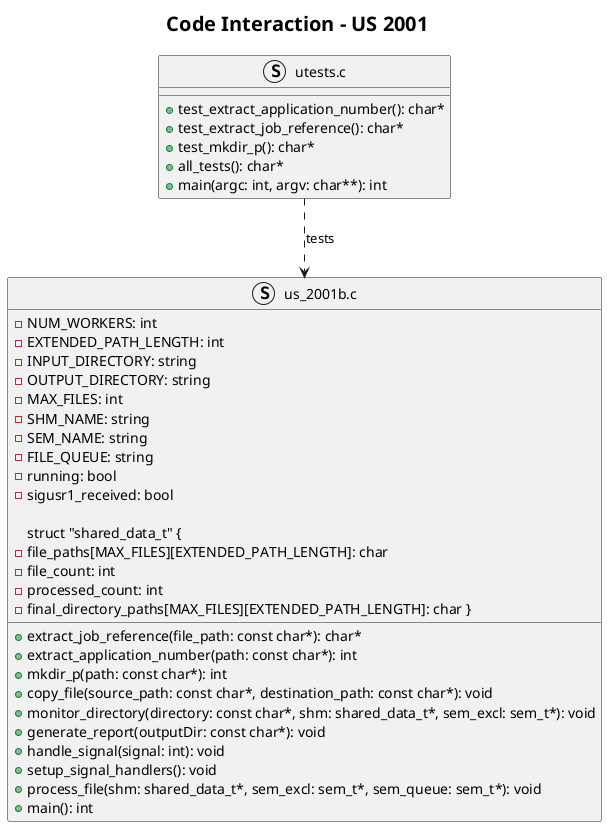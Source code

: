 @startuml

title <size:20>Code Interaction - US 2001</size>

struct "us_2001b.c" as ApplicationFileBot {
    - NUM_WORKERS: int
    - EXTENDED_PATH_LENGTH: int
    - INPUT_DIRECTORY: string
    - OUTPUT_DIRECTORY: string
    - MAX_FILES: int
    - SHM_NAME: string
    - SEM_NAME: string
    - FILE_QUEUE: string
    - running: bool
    - sigusr1_received: bool

    struct "shared_data_t" {
    - file_paths[MAX_FILES][EXTENDED_PATH_LENGTH]: char
    - file_count: int
    - processed_count: int
    - final_directory_paths[MAX_FILES][EXTENDED_PATH_LENGTH]: char }




    + extract_job_reference(file_path: const char*): char*
    + extract_application_number(path: const char*): int
    + mkdir_p(path: const char*): int
    + copy_file(source_path: const char*, destination_path: const char*): void
    + monitor_directory(directory: const char*, shm: shared_data_t*, sem_excl: sem_t*): void
    + generate_report(outputDir: const char*): void
    + handle_signal(signal: int): void
    + setup_signal_handlers(): void
    + process_file(shm: shared_data_t*, sem_excl: sem_t*, sem_queue: sem_t*): void
    + main(): int
}

struct "utests.c" as UnitTests {
    + test_extract_application_number(): char*
    + test_extract_job_reference(): char*
    + test_mkdir_p(): char*
    + all_tests(): char*
    + main(argc: int, argv: char**): int
}

UnitTests ..> ApplicationFileBot: tests

@enduml
